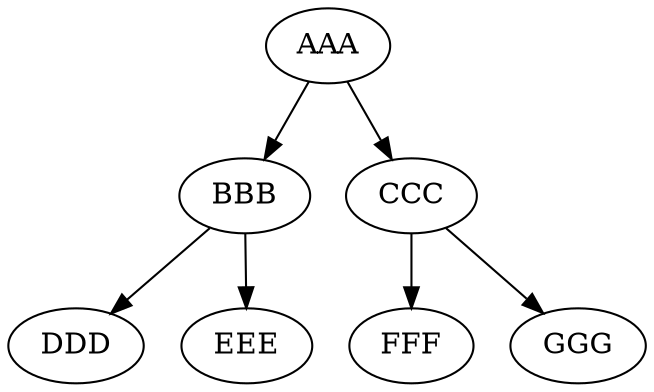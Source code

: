 digraph {
  A [label="AAA"]
  B [label="BBB"]
  C [label="CCC"]
  D [label="DDD"]
  E [label="EEE"]
  F [label="FFF"]
  G [label="GGG"]
  A -> B
  A -> C
  B -> D
  B -> E
  C -> F
  C -> G
}
